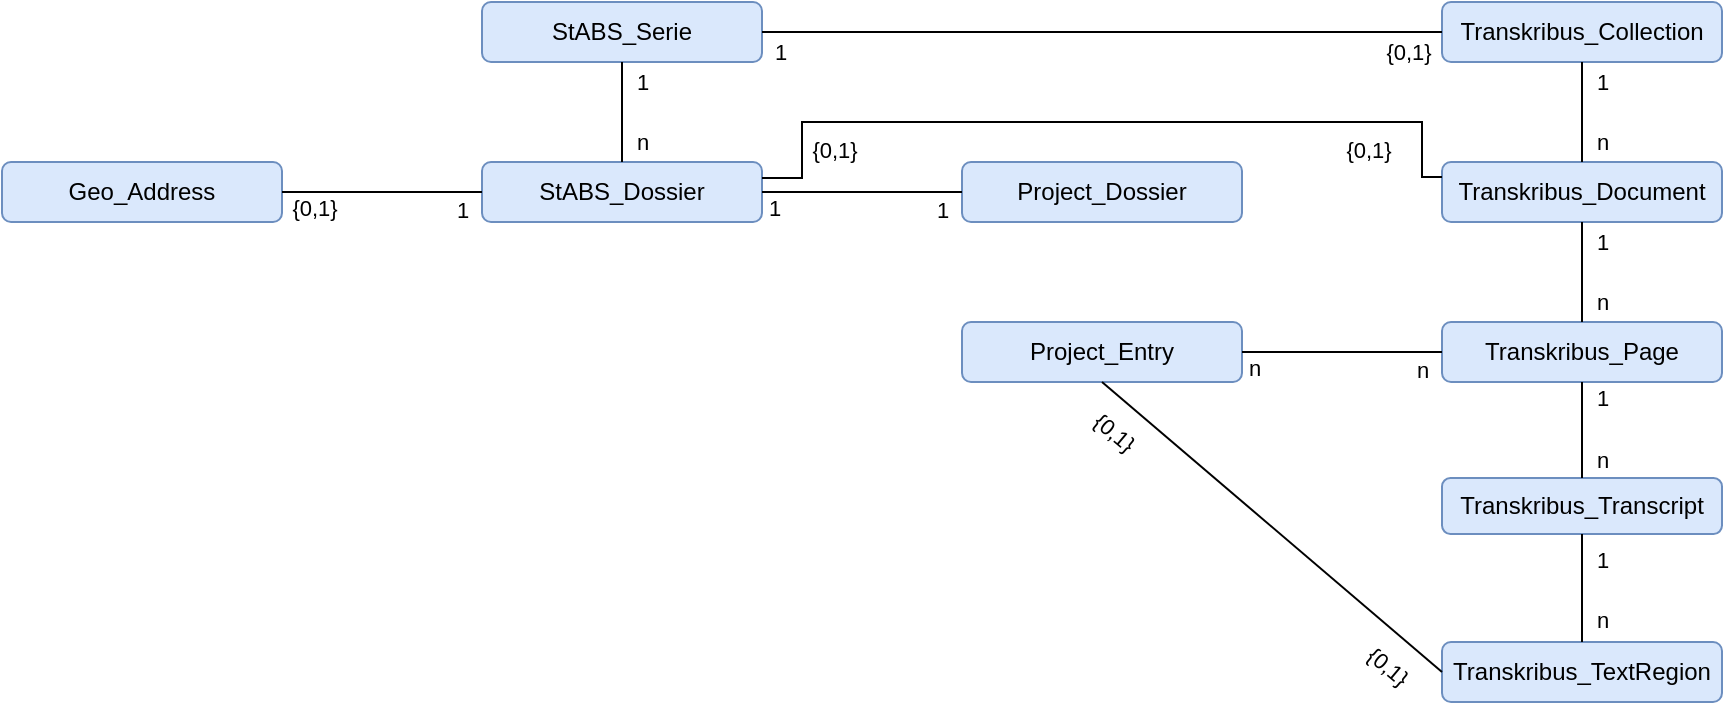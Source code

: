 <mxfile version="21.6.5" type="device">
  <diagram name="Seite-1" id="zACNzoBjilEqJe3dGPYi">
    <mxGraphModel dx="1598" dy="689" grid="1" gridSize="10" guides="1" tooltips="1" connect="1" arrows="1" fold="1" page="1" pageScale="1" pageWidth="413" pageHeight="583" math="0" shadow="0">
      <root>
        <mxCell id="0" />
        <mxCell id="1" parent="0" />
        <mxCell id="uG92Sf3wsvAc2I4nnPaD-1" value="StABS_Serie" style="rounded=1;whiteSpace=wrap;html=1;fillColor=#dae8fc;strokeColor=#6c8ebf;" parent="1" vertex="1">
          <mxGeometry x="10" y="10" width="140" height="30" as="geometry" />
        </mxCell>
        <mxCell id="uG92Sf3wsvAc2I4nnPaD-2" value="StABS_Dossier" style="rounded=1;whiteSpace=wrap;html=1;fillColor=#dae8fc;strokeColor=#6c8ebf;" parent="1" vertex="1">
          <mxGeometry x="10" y="90" width="140" height="30" as="geometry" />
        </mxCell>
        <mxCell id="uG92Sf3wsvAc2I4nnPaD-3" value="Transkribus_Collection" style="rounded=1;whiteSpace=wrap;html=1;fillColor=#dae8fc;strokeColor=#6c8ebf;" parent="1" vertex="1">
          <mxGeometry x="490" y="10" width="140" height="30" as="geometry" />
        </mxCell>
        <mxCell id="uG92Sf3wsvAc2I4nnPaD-4" value="Transkribus_Document" style="rounded=1;whiteSpace=wrap;html=1;fillColor=#dae8fc;strokeColor=#6c8ebf;" parent="1" vertex="1">
          <mxGeometry x="490" y="90" width="140" height="30" as="geometry" />
        </mxCell>
        <mxCell id="uG92Sf3wsvAc2I4nnPaD-5" value="Transkribus_Page" style="rounded=1;whiteSpace=wrap;html=1;fillColor=#dae8fc;strokeColor=#6c8ebf;" parent="1" vertex="1">
          <mxGeometry x="490" y="170" width="140" height="30" as="geometry" />
        </mxCell>
        <mxCell id="uG92Sf3wsvAc2I4nnPaD-6" value="Transkribus_Transcript" style="rounded=1;whiteSpace=wrap;html=1;fillColor=#dae8fc;strokeColor=#6c8ebf;" parent="1" vertex="1">
          <mxGeometry x="490" y="248" width="140" height="28" as="geometry" />
        </mxCell>
        <mxCell id="uG92Sf3wsvAc2I4nnPaD-7" value="Transkribus_TextRegion" style="rounded=1;whiteSpace=wrap;html=1;fillColor=#dae8fc;strokeColor=#6c8ebf;" parent="1" vertex="1">
          <mxGeometry x="490" y="330" width="140" height="30" as="geometry" />
        </mxCell>
        <mxCell id="uG92Sf3wsvAc2I4nnPaD-8" value="" style="endArrow=none;html=1;rounded=0;entryX=0.5;entryY=1;entryDx=0;entryDy=0;exitX=0.5;exitY=0;exitDx=0;exitDy=0;" parent="1" source="uG92Sf3wsvAc2I4nnPaD-2" target="uG92Sf3wsvAc2I4nnPaD-1" edge="1">
          <mxGeometry width="50" height="50" relative="1" as="geometry">
            <mxPoint x="170" y="120" as="sourcePoint" />
            <mxPoint x="220" y="70" as="targetPoint" />
          </mxGeometry>
        </mxCell>
        <mxCell id="uG92Sf3wsvAc2I4nnPaD-9" value="1" style="edgeLabel;html=1;align=center;verticalAlign=middle;resizable=0;points=[];" parent="uG92Sf3wsvAc2I4nnPaD-8" vertex="1" connectable="0">
          <mxGeometry x="-0.501" y="1" relative="1" as="geometry">
            <mxPoint x="11" y="-28" as="offset" />
          </mxGeometry>
        </mxCell>
        <mxCell id="uG92Sf3wsvAc2I4nnPaD-10" value="n" style="edgeLabel;html=1;align=center;verticalAlign=middle;resizable=0;points=[];" parent="uG92Sf3wsvAc2I4nnPaD-8" vertex="1" connectable="0">
          <mxGeometry x="-0.596" y="-2" relative="1" as="geometry">
            <mxPoint x="8" as="offset" />
          </mxGeometry>
        </mxCell>
        <mxCell id="uG92Sf3wsvAc2I4nnPaD-11" value="" style="endArrow=none;html=1;rounded=0;entryX=1;entryY=0.5;entryDx=0;entryDy=0;exitX=0;exitY=0.5;exitDx=0;exitDy=0;" parent="1" source="uG92Sf3wsvAc2I4nnPaD-3" target="uG92Sf3wsvAc2I4nnPaD-1" edge="1">
          <mxGeometry width="50" height="50" relative="1" as="geometry">
            <mxPoint x="90" y="100" as="sourcePoint" />
            <mxPoint x="90" y="50" as="targetPoint" />
          </mxGeometry>
        </mxCell>
        <mxCell id="uG92Sf3wsvAc2I4nnPaD-14" value="{0,1}" style="edgeLabel;html=1;align=center;verticalAlign=middle;resizable=0;points=[];" parent="uG92Sf3wsvAc2I4nnPaD-11" vertex="1" connectable="0">
          <mxGeometry x="0.231" y="2" relative="1" as="geometry">
            <mxPoint x="192" y="8" as="offset" />
          </mxGeometry>
        </mxCell>
        <mxCell id="uG92Sf3wsvAc2I4nnPaD-15" value="1" style="edgeLabel;html=1;align=center;verticalAlign=middle;resizable=0;points=[];" parent="uG92Sf3wsvAc2I4nnPaD-11" vertex="1" connectable="0">
          <mxGeometry relative="1" as="geometry">
            <mxPoint x="-161" y="10" as="offset" />
          </mxGeometry>
        </mxCell>
        <mxCell id="uG92Sf3wsvAc2I4nnPaD-16" value="" style="endArrow=none;html=1;rounded=0;edgeStyle=orthogonalEdgeStyle;entryX=1;entryY=0.25;entryDx=0;entryDy=0;exitX=0;exitY=0.25;exitDx=0;exitDy=0;" parent="1" source="uG92Sf3wsvAc2I4nnPaD-4" target="uG92Sf3wsvAc2I4nnPaD-2" edge="1">
          <mxGeometry width="50" height="50" relative="1" as="geometry">
            <mxPoint x="480" y="120" as="sourcePoint" />
            <mxPoint x="170" y="110" as="targetPoint" />
            <Array as="points">
              <mxPoint x="480" y="98" />
              <mxPoint x="480" y="70" />
              <mxPoint x="170" y="70" />
              <mxPoint x="170" y="98" />
              <mxPoint x="150" y="98" />
            </Array>
          </mxGeometry>
        </mxCell>
        <mxCell id="uG92Sf3wsvAc2I4nnPaD-17" value="{0,1}" style="edgeLabel;html=1;align=center;verticalAlign=middle;resizable=0;points=[];" parent="uG92Sf3wsvAc2I4nnPaD-16" vertex="1" connectable="0">
          <mxGeometry x="0.231" y="2" relative="1" as="geometry">
            <mxPoint x="-88" y="12" as="offset" />
          </mxGeometry>
        </mxCell>
        <mxCell id="uG92Sf3wsvAc2I4nnPaD-18" value="{0,1}" style="edgeLabel;html=1;align=center;verticalAlign=middle;resizable=0;points=[];" parent="uG92Sf3wsvAc2I4nnPaD-16" vertex="1" connectable="0">
          <mxGeometry relative="1" as="geometry">
            <mxPoint x="133" y="14" as="offset" />
          </mxGeometry>
        </mxCell>
        <mxCell id="uG92Sf3wsvAc2I4nnPaD-19" value="" style="endArrow=none;html=1;rounded=0;entryX=0.5;entryY=1;entryDx=0;entryDy=0;exitX=0.5;exitY=0;exitDx=0;exitDy=0;" parent="1" source="uG92Sf3wsvAc2I4nnPaD-4" target="uG92Sf3wsvAc2I4nnPaD-3" edge="1">
          <mxGeometry width="50" height="50" relative="1" as="geometry">
            <mxPoint x="320" y="80" as="sourcePoint" />
            <mxPoint x="319.8" y="50" as="targetPoint" />
          </mxGeometry>
        </mxCell>
        <mxCell id="uG92Sf3wsvAc2I4nnPaD-20" value="1" style="edgeLabel;html=1;align=center;verticalAlign=middle;resizable=0;points=[];" parent="uG92Sf3wsvAc2I4nnPaD-19" vertex="1" connectable="0">
          <mxGeometry x="-0.501" y="1" relative="1" as="geometry">
            <mxPoint x="11" y="-28" as="offset" />
          </mxGeometry>
        </mxCell>
        <mxCell id="uG92Sf3wsvAc2I4nnPaD-21" value="n" style="edgeLabel;html=1;align=center;verticalAlign=middle;resizable=0;points=[];" parent="uG92Sf3wsvAc2I4nnPaD-19" vertex="1" connectable="0">
          <mxGeometry x="-0.596" y="-2" relative="1" as="geometry">
            <mxPoint x="8" as="offset" />
          </mxGeometry>
        </mxCell>
        <mxCell id="uG92Sf3wsvAc2I4nnPaD-23" value="" style="endArrow=none;html=1;rounded=0;entryX=0.5;entryY=1;entryDx=0;entryDy=0;exitX=0.5;exitY=0;exitDx=0;exitDy=0;" parent="1" source="uG92Sf3wsvAc2I4nnPaD-5" target="uG92Sf3wsvAc2I4nnPaD-4" edge="1">
          <mxGeometry width="50" height="50" relative="1" as="geometry">
            <mxPoint x="330" y="100" as="sourcePoint" />
            <mxPoint x="330" y="50" as="targetPoint" />
          </mxGeometry>
        </mxCell>
        <mxCell id="uG92Sf3wsvAc2I4nnPaD-24" value="1" style="edgeLabel;html=1;align=center;verticalAlign=middle;resizable=0;points=[];" parent="uG92Sf3wsvAc2I4nnPaD-23" vertex="1" connectable="0">
          <mxGeometry x="-0.501" y="1" relative="1" as="geometry">
            <mxPoint x="11" y="-28" as="offset" />
          </mxGeometry>
        </mxCell>
        <mxCell id="uG92Sf3wsvAc2I4nnPaD-25" value="n" style="edgeLabel;html=1;align=center;verticalAlign=middle;resizable=0;points=[];" parent="uG92Sf3wsvAc2I4nnPaD-23" vertex="1" connectable="0">
          <mxGeometry x="-0.596" y="-2" relative="1" as="geometry">
            <mxPoint x="8" as="offset" />
          </mxGeometry>
        </mxCell>
        <mxCell id="uG92Sf3wsvAc2I4nnPaD-26" value="" style="endArrow=none;html=1;rounded=0;entryX=0.5;entryY=1;entryDx=0;entryDy=0;exitX=0.5;exitY=0;exitDx=0;exitDy=0;" parent="1" source="uG92Sf3wsvAc2I4nnPaD-6" target="uG92Sf3wsvAc2I4nnPaD-5" edge="1">
          <mxGeometry width="50" height="50" relative="1" as="geometry">
            <mxPoint x="360" y="230" as="sourcePoint" />
            <mxPoint x="330" y="130" as="targetPoint" />
          </mxGeometry>
        </mxCell>
        <mxCell id="uG92Sf3wsvAc2I4nnPaD-27" value="1" style="edgeLabel;html=1;align=center;verticalAlign=middle;resizable=0;points=[];" parent="uG92Sf3wsvAc2I4nnPaD-26" vertex="1" connectable="0">
          <mxGeometry x="-0.501" y="1" relative="1" as="geometry">
            <mxPoint x="11" y="-28" as="offset" />
          </mxGeometry>
        </mxCell>
        <mxCell id="uG92Sf3wsvAc2I4nnPaD-28" value="n" style="edgeLabel;html=1;align=center;verticalAlign=middle;resizable=0;points=[];" parent="uG92Sf3wsvAc2I4nnPaD-26" vertex="1" connectable="0">
          <mxGeometry x="-0.596" y="-2" relative="1" as="geometry">
            <mxPoint x="8" as="offset" />
          </mxGeometry>
        </mxCell>
        <mxCell id="uG92Sf3wsvAc2I4nnPaD-29" value="" style="endArrow=none;html=1;rounded=0;entryX=0.5;entryY=1;entryDx=0;entryDy=0;exitX=0.5;exitY=0;exitDx=0;exitDy=0;" parent="1" source="uG92Sf3wsvAc2I4nnPaD-7" target="uG92Sf3wsvAc2I4nnPaD-6" edge="1">
          <mxGeometry width="50" height="50" relative="1" as="geometry">
            <mxPoint x="330" y="258" as="sourcePoint" />
            <mxPoint x="330" y="210" as="targetPoint" />
          </mxGeometry>
        </mxCell>
        <mxCell id="uG92Sf3wsvAc2I4nnPaD-30" value="1" style="edgeLabel;html=1;align=center;verticalAlign=middle;resizable=0;points=[];" parent="uG92Sf3wsvAc2I4nnPaD-29" vertex="1" connectable="0">
          <mxGeometry x="-0.501" y="1" relative="1" as="geometry">
            <mxPoint x="11" y="-28" as="offset" />
          </mxGeometry>
        </mxCell>
        <mxCell id="uG92Sf3wsvAc2I4nnPaD-31" value="n" style="edgeLabel;html=1;align=center;verticalAlign=middle;resizable=0;points=[];" parent="uG92Sf3wsvAc2I4nnPaD-29" vertex="1" connectable="0">
          <mxGeometry x="-0.596" y="-2" relative="1" as="geometry">
            <mxPoint x="8" as="offset" />
          </mxGeometry>
        </mxCell>
        <mxCell id="qkeUUqMane6HgTf5xaCt-1" value="Project_Entry" style="rounded=1;whiteSpace=wrap;html=1;fillColor=#dae8fc;strokeColor=#6c8ebf;" parent="1" vertex="1">
          <mxGeometry x="250" y="170" width="140" height="30" as="geometry" />
        </mxCell>
        <mxCell id="qkeUUqMane6HgTf5xaCt-2" value="" style="endArrow=none;html=1;rounded=0;entryX=0;entryY=0.5;entryDx=0;entryDy=0;exitX=1;exitY=0.5;exitDx=0;exitDy=0;" parent="1" source="qkeUUqMane6HgTf5xaCt-1" target="uG92Sf3wsvAc2I4nnPaD-5" edge="1">
          <mxGeometry width="50" height="50" relative="1" as="geometry">
            <mxPoint x="410" y="170" as="sourcePoint" />
            <mxPoint x="400" y="220" as="targetPoint" />
          </mxGeometry>
        </mxCell>
        <mxCell id="qkeUUqMane6HgTf5xaCt-3" value="n" style="edgeLabel;html=1;align=center;verticalAlign=middle;resizable=0;points=[];" parent="qkeUUqMane6HgTf5xaCt-2" vertex="1" connectable="0">
          <mxGeometry x="0.231" y="2" relative="1" as="geometry">
            <mxPoint x="-56" y="10" as="offset" />
          </mxGeometry>
        </mxCell>
        <mxCell id="qkeUUqMane6HgTf5xaCt-4" value="n" style="edgeLabel;html=1;align=center;verticalAlign=middle;resizable=0;points=[];" parent="qkeUUqMane6HgTf5xaCt-2" vertex="1" connectable="0">
          <mxGeometry relative="1" as="geometry">
            <mxPoint x="40" y="9" as="offset" />
          </mxGeometry>
        </mxCell>
        <mxCell id="qkeUUqMane6HgTf5xaCt-5" value="" style="endArrow=none;html=1;rounded=0;entryX=0;entryY=0.5;entryDx=0;entryDy=0;exitX=0.5;exitY=1;exitDx=0;exitDy=0;" parent="1" source="qkeUUqMane6HgTf5xaCt-1" target="uG92Sf3wsvAc2I4nnPaD-7" edge="1">
          <mxGeometry width="50" height="50" relative="1" as="geometry">
            <mxPoint x="560" y="310" as="sourcePoint" />
            <mxPoint x="460" y="310" as="targetPoint" />
          </mxGeometry>
        </mxCell>
        <mxCell id="qkeUUqMane6HgTf5xaCt-6" value="{0,1}" style="edgeLabel;html=1;align=center;verticalAlign=middle;resizable=0;points=[];rotation=40;" parent="qkeUUqMane6HgTf5xaCt-5" vertex="1" connectable="0">
          <mxGeometry x="0.231" y="2" relative="1" as="geometry">
            <mxPoint x="-100" y="-63" as="offset" />
          </mxGeometry>
        </mxCell>
        <mxCell id="qkeUUqMane6HgTf5xaCt-7" value="{0,1}" style="edgeLabel;html=1;align=center;verticalAlign=middle;resizable=0;points=[];rotation=40;" parent="qkeUUqMane6HgTf5xaCt-5" vertex="1" connectable="0">
          <mxGeometry relative="1" as="geometry">
            <mxPoint x="58" y="69" as="offset" />
          </mxGeometry>
        </mxCell>
        <mxCell id="aBk79II-PA_LNuBIdqdQ-1" value="Geo_Address" style="rounded=1;whiteSpace=wrap;html=1;fillColor=#dae8fc;strokeColor=#6c8ebf;" parent="1" vertex="1">
          <mxGeometry x="-230" y="90" width="140" height="30" as="geometry" />
        </mxCell>
        <mxCell id="eVte3ev5iS4wHhcGhV8b-3" value="Project_Dossier" style="rounded=1;whiteSpace=wrap;html=1;fillColor=#dae8fc;strokeColor=#6c8ebf;" parent="1" vertex="1">
          <mxGeometry x="250" y="90" width="140" height="30" as="geometry" />
        </mxCell>
        <mxCell id="eVte3ev5iS4wHhcGhV8b-5" value="" style="endArrow=none;html=1;rounded=0;entryX=0;entryY=0.5;entryDx=0;entryDy=0;exitX=1;exitY=0.5;exitDx=0;exitDy=0;" parent="1" source="uG92Sf3wsvAc2I4nnPaD-2" target="eVte3ev5iS4wHhcGhV8b-3" edge="1">
          <mxGeometry width="50" height="50" relative="1" as="geometry">
            <mxPoint x="400" y="195" as="sourcePoint" />
            <mxPoint x="510" y="195" as="targetPoint" />
          </mxGeometry>
        </mxCell>
        <mxCell id="eVte3ev5iS4wHhcGhV8b-6" value="1" style="edgeLabel;html=1;align=center;verticalAlign=middle;resizable=0;points=[];" parent="eVte3ev5iS4wHhcGhV8b-5" vertex="1" connectable="0">
          <mxGeometry x="0.231" y="2" relative="1" as="geometry">
            <mxPoint x="-56" y="10" as="offset" />
          </mxGeometry>
        </mxCell>
        <mxCell id="eVte3ev5iS4wHhcGhV8b-7" value="1" style="edgeLabel;html=1;align=center;verticalAlign=middle;resizable=0;points=[];" parent="eVte3ev5iS4wHhcGhV8b-5" vertex="1" connectable="0">
          <mxGeometry relative="1" as="geometry">
            <mxPoint x="40" y="9" as="offset" />
          </mxGeometry>
        </mxCell>
        <mxCell id="pjQoYjhZf6M7FxoLfqJs-1" value="" style="endArrow=none;html=1;rounded=0;entryX=0;entryY=0.5;entryDx=0;entryDy=0;exitX=1;exitY=0.5;exitDx=0;exitDy=0;" edge="1" parent="1" source="aBk79II-PA_LNuBIdqdQ-1" target="uG92Sf3wsvAc2I4nnPaD-2">
          <mxGeometry width="50" height="50" relative="1" as="geometry">
            <mxPoint x="-120" y="140" as="sourcePoint" />
            <mxPoint x="-10" y="140" as="targetPoint" />
          </mxGeometry>
        </mxCell>
        <mxCell id="pjQoYjhZf6M7FxoLfqJs-2" value="{0,1}" style="edgeLabel;html=1;align=center;verticalAlign=middle;resizable=0;points=[];" vertex="1" connectable="0" parent="pjQoYjhZf6M7FxoLfqJs-1">
          <mxGeometry x="0.231" y="2" relative="1" as="geometry">
            <mxPoint x="-46" y="10" as="offset" />
          </mxGeometry>
        </mxCell>
        <mxCell id="pjQoYjhZf6M7FxoLfqJs-3" value="1" style="edgeLabel;html=1;align=center;verticalAlign=middle;resizable=0;points=[];" vertex="1" connectable="0" parent="pjQoYjhZf6M7FxoLfqJs-1">
          <mxGeometry relative="1" as="geometry">
            <mxPoint x="40" y="9" as="offset" />
          </mxGeometry>
        </mxCell>
      </root>
    </mxGraphModel>
  </diagram>
</mxfile>
